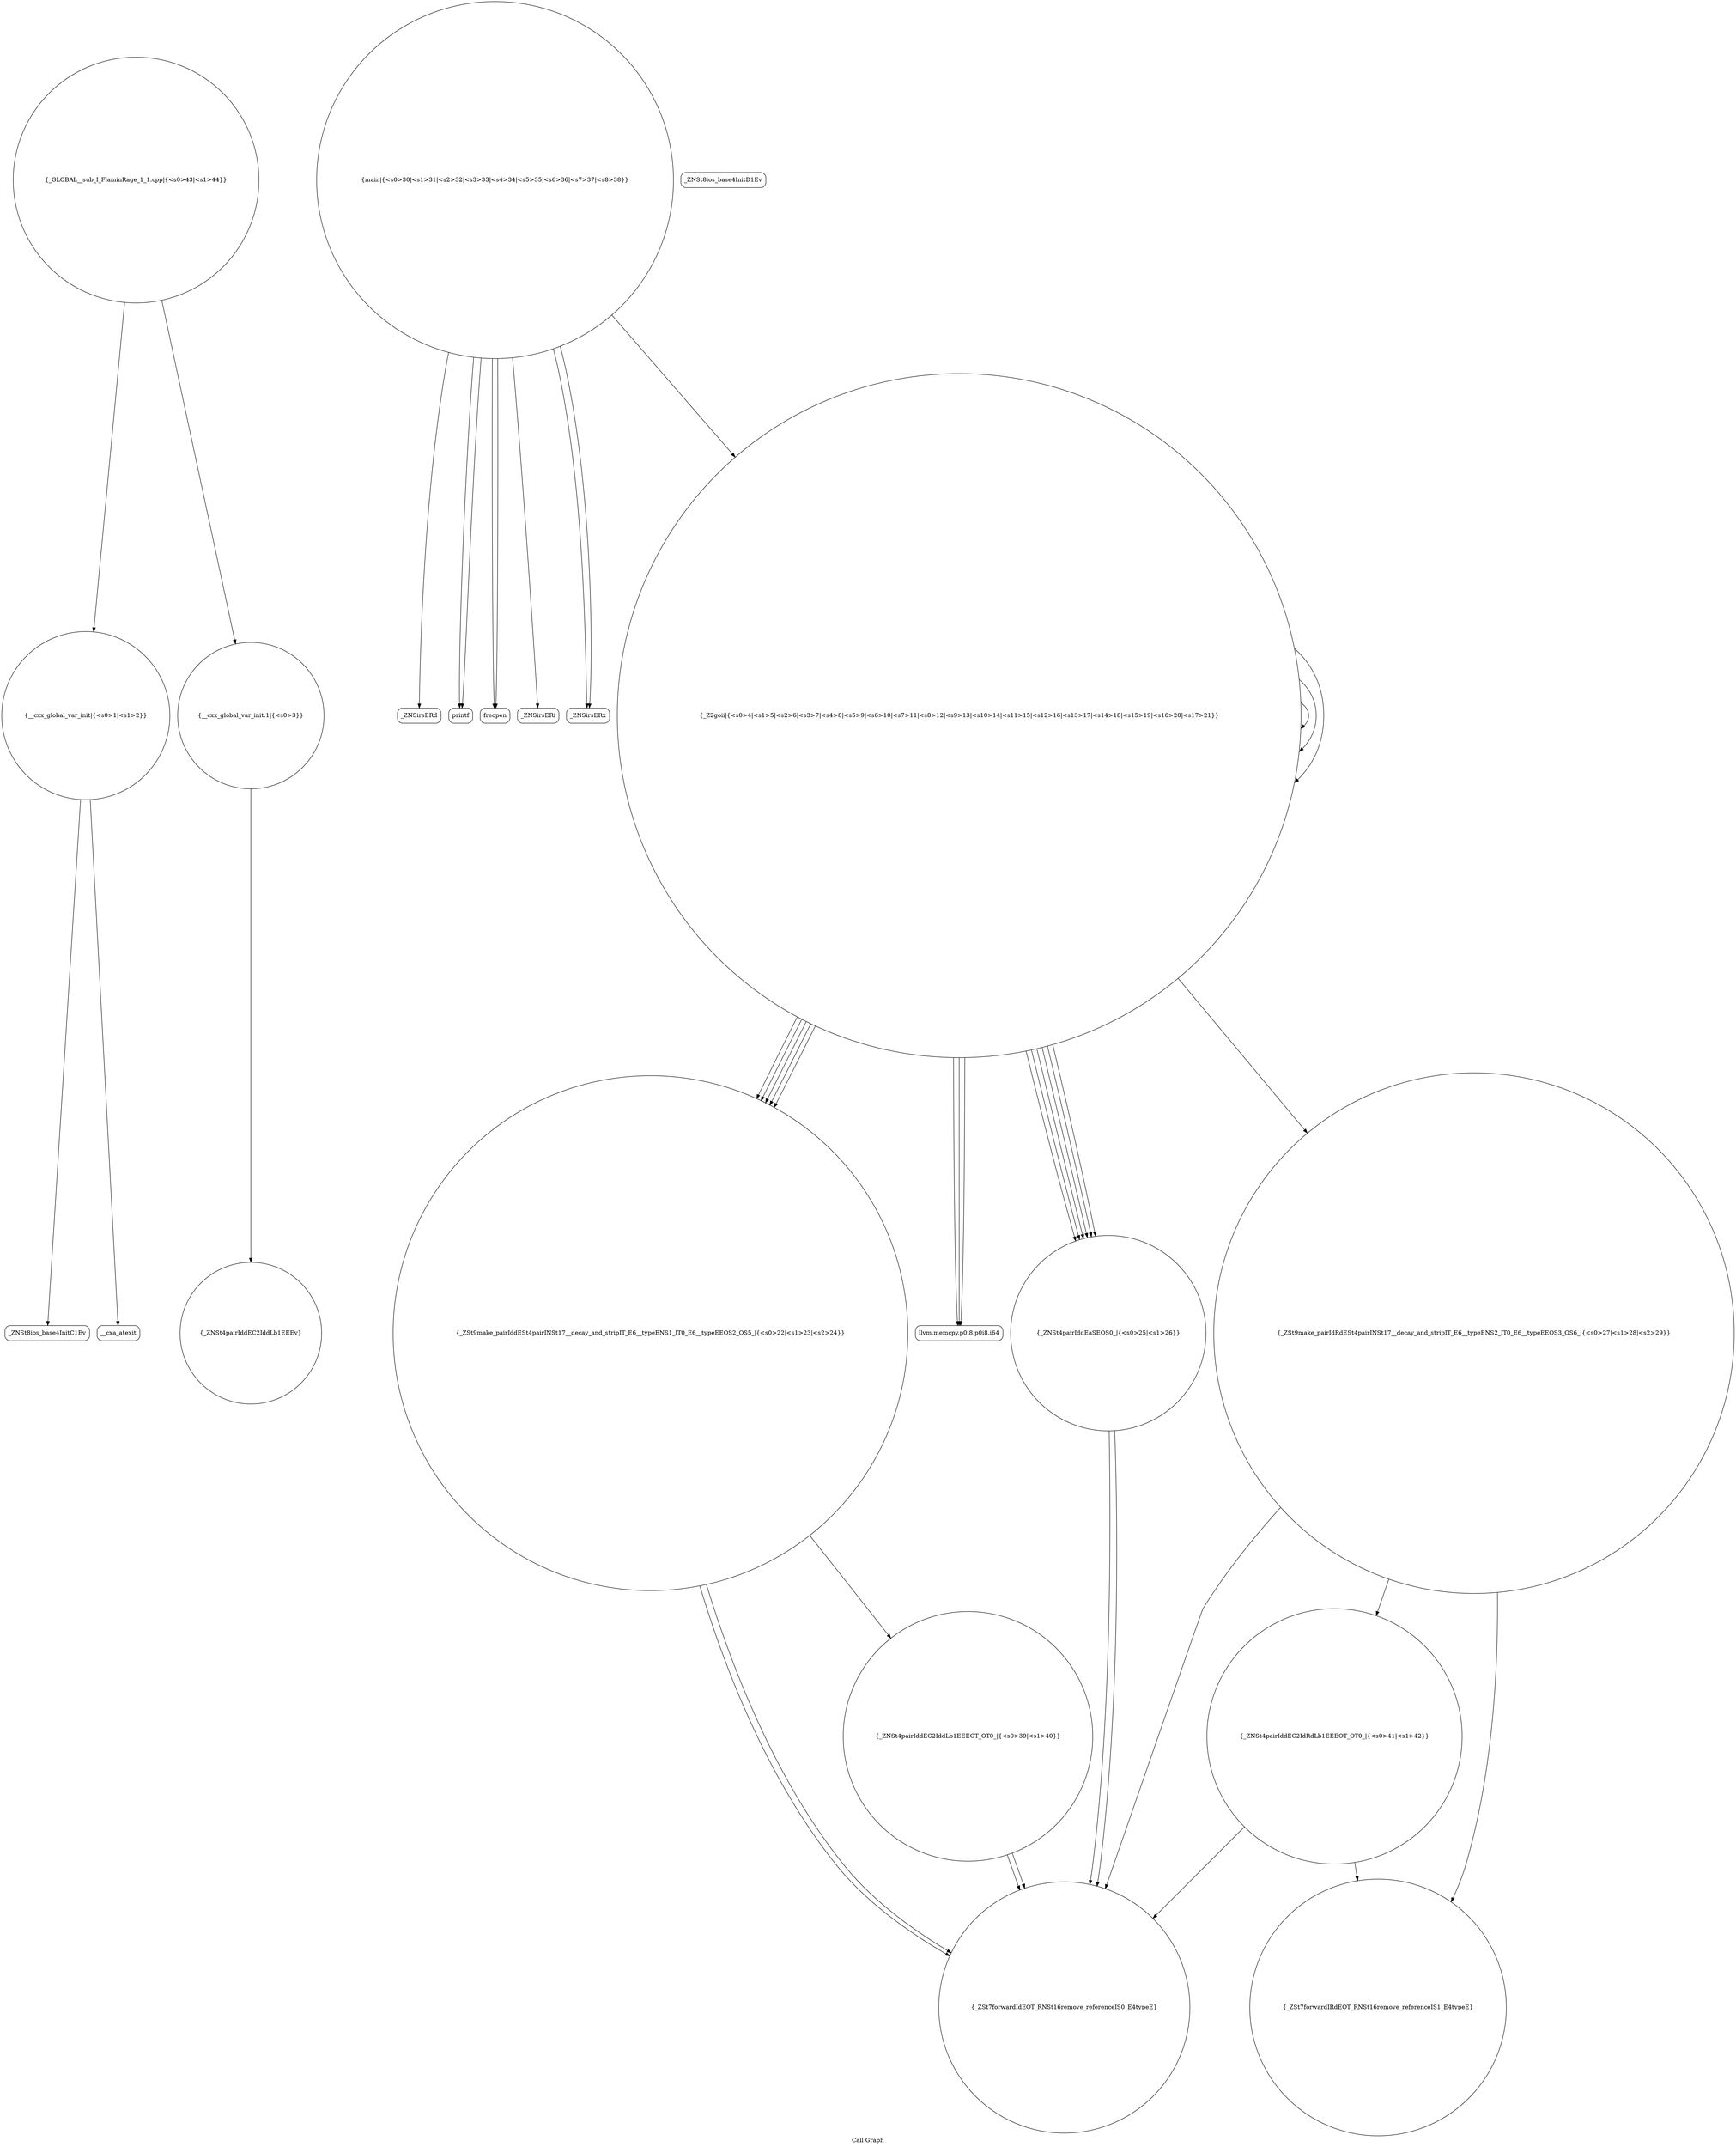 digraph "Call Graph" {
	label="Call Graph";

	Node0x5605100bee70 [shape=record,shape=circle,label="{__cxx_global_var_init|{<s0>1|<s1>2}}"];
	Node0x5605100bee70:s0 -> Node0x5605100bf300[color=black];
	Node0x5605100bee70:s1 -> Node0x5605100bf400[color=black];
	Node0x5605100bf600 [shape=record,shape=circle,label="{_ZSt9make_pairIddESt4pairINSt17__decay_and_stripIT_E6__typeENS1_IT0_E6__typeEEOS2_OS5_|{<s0>22|<s1>23|<s2>24}}"];
	Node0x5605100bf600:s0 -> Node0x5605100bfb00[color=black];
	Node0x5605100bf600:s1 -> Node0x5605100bfb00[color=black];
	Node0x5605100bf600:s2 -> Node0x5605100bfb80[color=black];
	Node0x5605100bf980 [shape=record,shape=Mrecord,label="{_ZNSirsERd}"];
	Node0x5605100bfd00 [shape=record,shape=circle,label="{_GLOBAL__sub_I_FlaminRage_1_1.cpp|{<s0>43|<s1>44}}"];
	Node0x5605100bfd00:s0 -> Node0x5605100bee70[color=black];
	Node0x5605100bfd00:s1 -> Node0x5605100bf480[color=black];
	Node0x5605100bf380 [shape=record,shape=Mrecord,label="{_ZNSt8ios_base4InitD1Ev}"];
	Node0x5605100bf700 [shape=record,shape=Mrecord,label="{llvm.memcpy.p0i8.p0i8.i64}"];
	Node0x5605100bfa80 [shape=record,shape=Mrecord,label="{printf}"];
	Node0x5605100bf480 [shape=record,shape=circle,label="{__cxx_global_var_init.1|{<s0>3}}"];
	Node0x5605100bf480:s0 -> Node0x5605100bf500[color=black];
	Node0x5605100bf800 [shape=record,shape=circle,label="{main|{<s0>30|<s1>31|<s2>32|<s3>33|<s4>34|<s5>35|<s6>36|<s7>37|<s8>38}}"];
	Node0x5605100bf800:s0 -> Node0x5605100bf880[color=black];
	Node0x5605100bf800:s1 -> Node0x5605100bf880[color=black];
	Node0x5605100bf800:s2 -> Node0x5605100bf900[color=black];
	Node0x5605100bf800:s3 -> Node0x5605100bf980[color=black];
	Node0x5605100bf800:s4 -> Node0x5605100bfa00[color=black];
	Node0x5605100bf800:s5 -> Node0x5605100bfa00[color=black];
	Node0x5605100bf800:s6 -> Node0x5605100bfa80[color=black];
	Node0x5605100bf800:s7 -> Node0x5605100bf580[color=black];
	Node0x5605100bf800:s8 -> Node0x5605100bfa80[color=black];
	Node0x5605100bfb80 [shape=record,shape=circle,label="{_ZNSt4pairIddEC2IddLb1EEEOT_OT0_|{<s0>39|<s1>40}}"];
	Node0x5605100bfb80:s0 -> Node0x5605100bfb00[color=black];
	Node0x5605100bfb80:s1 -> Node0x5605100bfb00[color=black];
	Node0x5605100bf580 [shape=record,shape=circle,label="{_Z2goii|{<s0>4|<s1>5|<s2>6|<s3>7|<s4>8|<s5>9|<s6>10|<s7>11|<s8>12|<s9>13|<s10>14|<s11>15|<s12>16|<s13>17|<s14>18|<s15>19|<s16>20|<s17>21}}"];
	Node0x5605100bf580:s0 -> Node0x5605100bf600[color=black];
	Node0x5605100bf580:s1 -> Node0x5605100bf680[color=black];
	Node0x5605100bf580:s2 -> Node0x5605100bf600[color=black];
	Node0x5605100bf580:s3 -> Node0x5605100bf680[color=black];
	Node0x5605100bf580:s4 -> Node0x5605100bf600[color=black];
	Node0x5605100bf580:s5 -> Node0x5605100bf680[color=black];
	Node0x5605100bf580:s6 -> Node0x5605100bf700[color=black];
	Node0x5605100bf580:s7 -> Node0x5605100bf700[color=black];
	Node0x5605100bf580:s8 -> Node0x5605100bf600[color=black];
	Node0x5605100bf580:s9 -> Node0x5605100bf680[color=black];
	Node0x5605100bf580:s10 -> Node0x5605100bf580[color=black];
	Node0x5605100bf580:s11 -> Node0x5605100bf580[color=black];
	Node0x5605100bf580:s12 -> Node0x5605100bf580[color=black];
	Node0x5605100bf580:s13 -> Node0x5605100bf600[color=black];
	Node0x5605100bf580:s14 -> Node0x5605100bf680[color=black];
	Node0x5605100bf580:s15 -> Node0x5605100bf780[color=black];
	Node0x5605100bf580:s16 -> Node0x5605100bf680[color=black];
	Node0x5605100bf580:s17 -> Node0x5605100bf700[color=black];
	Node0x5605100bf900 [shape=record,shape=Mrecord,label="{_ZNSirsERi}"];
	Node0x5605100bfc80 [shape=record,shape=circle,label="{_ZNSt4pairIddEC2IdRdLb1EEEOT_OT0_|{<s0>41|<s1>42}}"];
	Node0x5605100bfc80:s0 -> Node0x5605100bfb00[color=black];
	Node0x5605100bfc80:s1 -> Node0x5605100bfc00[color=black];
	Node0x5605100bf300 [shape=record,shape=Mrecord,label="{_ZNSt8ios_base4InitC1Ev}"];
	Node0x5605100bf680 [shape=record,shape=circle,label="{_ZNSt4pairIddEaSEOS0_|{<s0>25|<s1>26}}"];
	Node0x5605100bf680:s0 -> Node0x5605100bfb00[color=black];
	Node0x5605100bf680:s1 -> Node0x5605100bfb00[color=black];
	Node0x5605100bfa00 [shape=record,shape=Mrecord,label="{_ZNSirsERx}"];
	Node0x5605100bf400 [shape=record,shape=Mrecord,label="{__cxa_atexit}"];
	Node0x5605100bf780 [shape=record,shape=circle,label="{_ZSt9make_pairIdRdESt4pairINSt17__decay_and_stripIT_E6__typeENS2_IT0_E6__typeEEOS3_OS6_|{<s0>27|<s1>28|<s2>29}}"];
	Node0x5605100bf780:s0 -> Node0x5605100bfb00[color=black];
	Node0x5605100bf780:s1 -> Node0x5605100bfc00[color=black];
	Node0x5605100bf780:s2 -> Node0x5605100bfc80[color=black];
	Node0x5605100bfb00 [shape=record,shape=circle,label="{_ZSt7forwardIdEOT_RNSt16remove_referenceIS0_E4typeE}"];
	Node0x5605100bf500 [shape=record,shape=circle,label="{_ZNSt4pairIddEC2IddLb1EEEv}"];
	Node0x5605100bf880 [shape=record,shape=Mrecord,label="{freopen}"];
	Node0x5605100bfc00 [shape=record,shape=circle,label="{_ZSt7forwardIRdEOT_RNSt16remove_referenceIS1_E4typeE}"];
}

